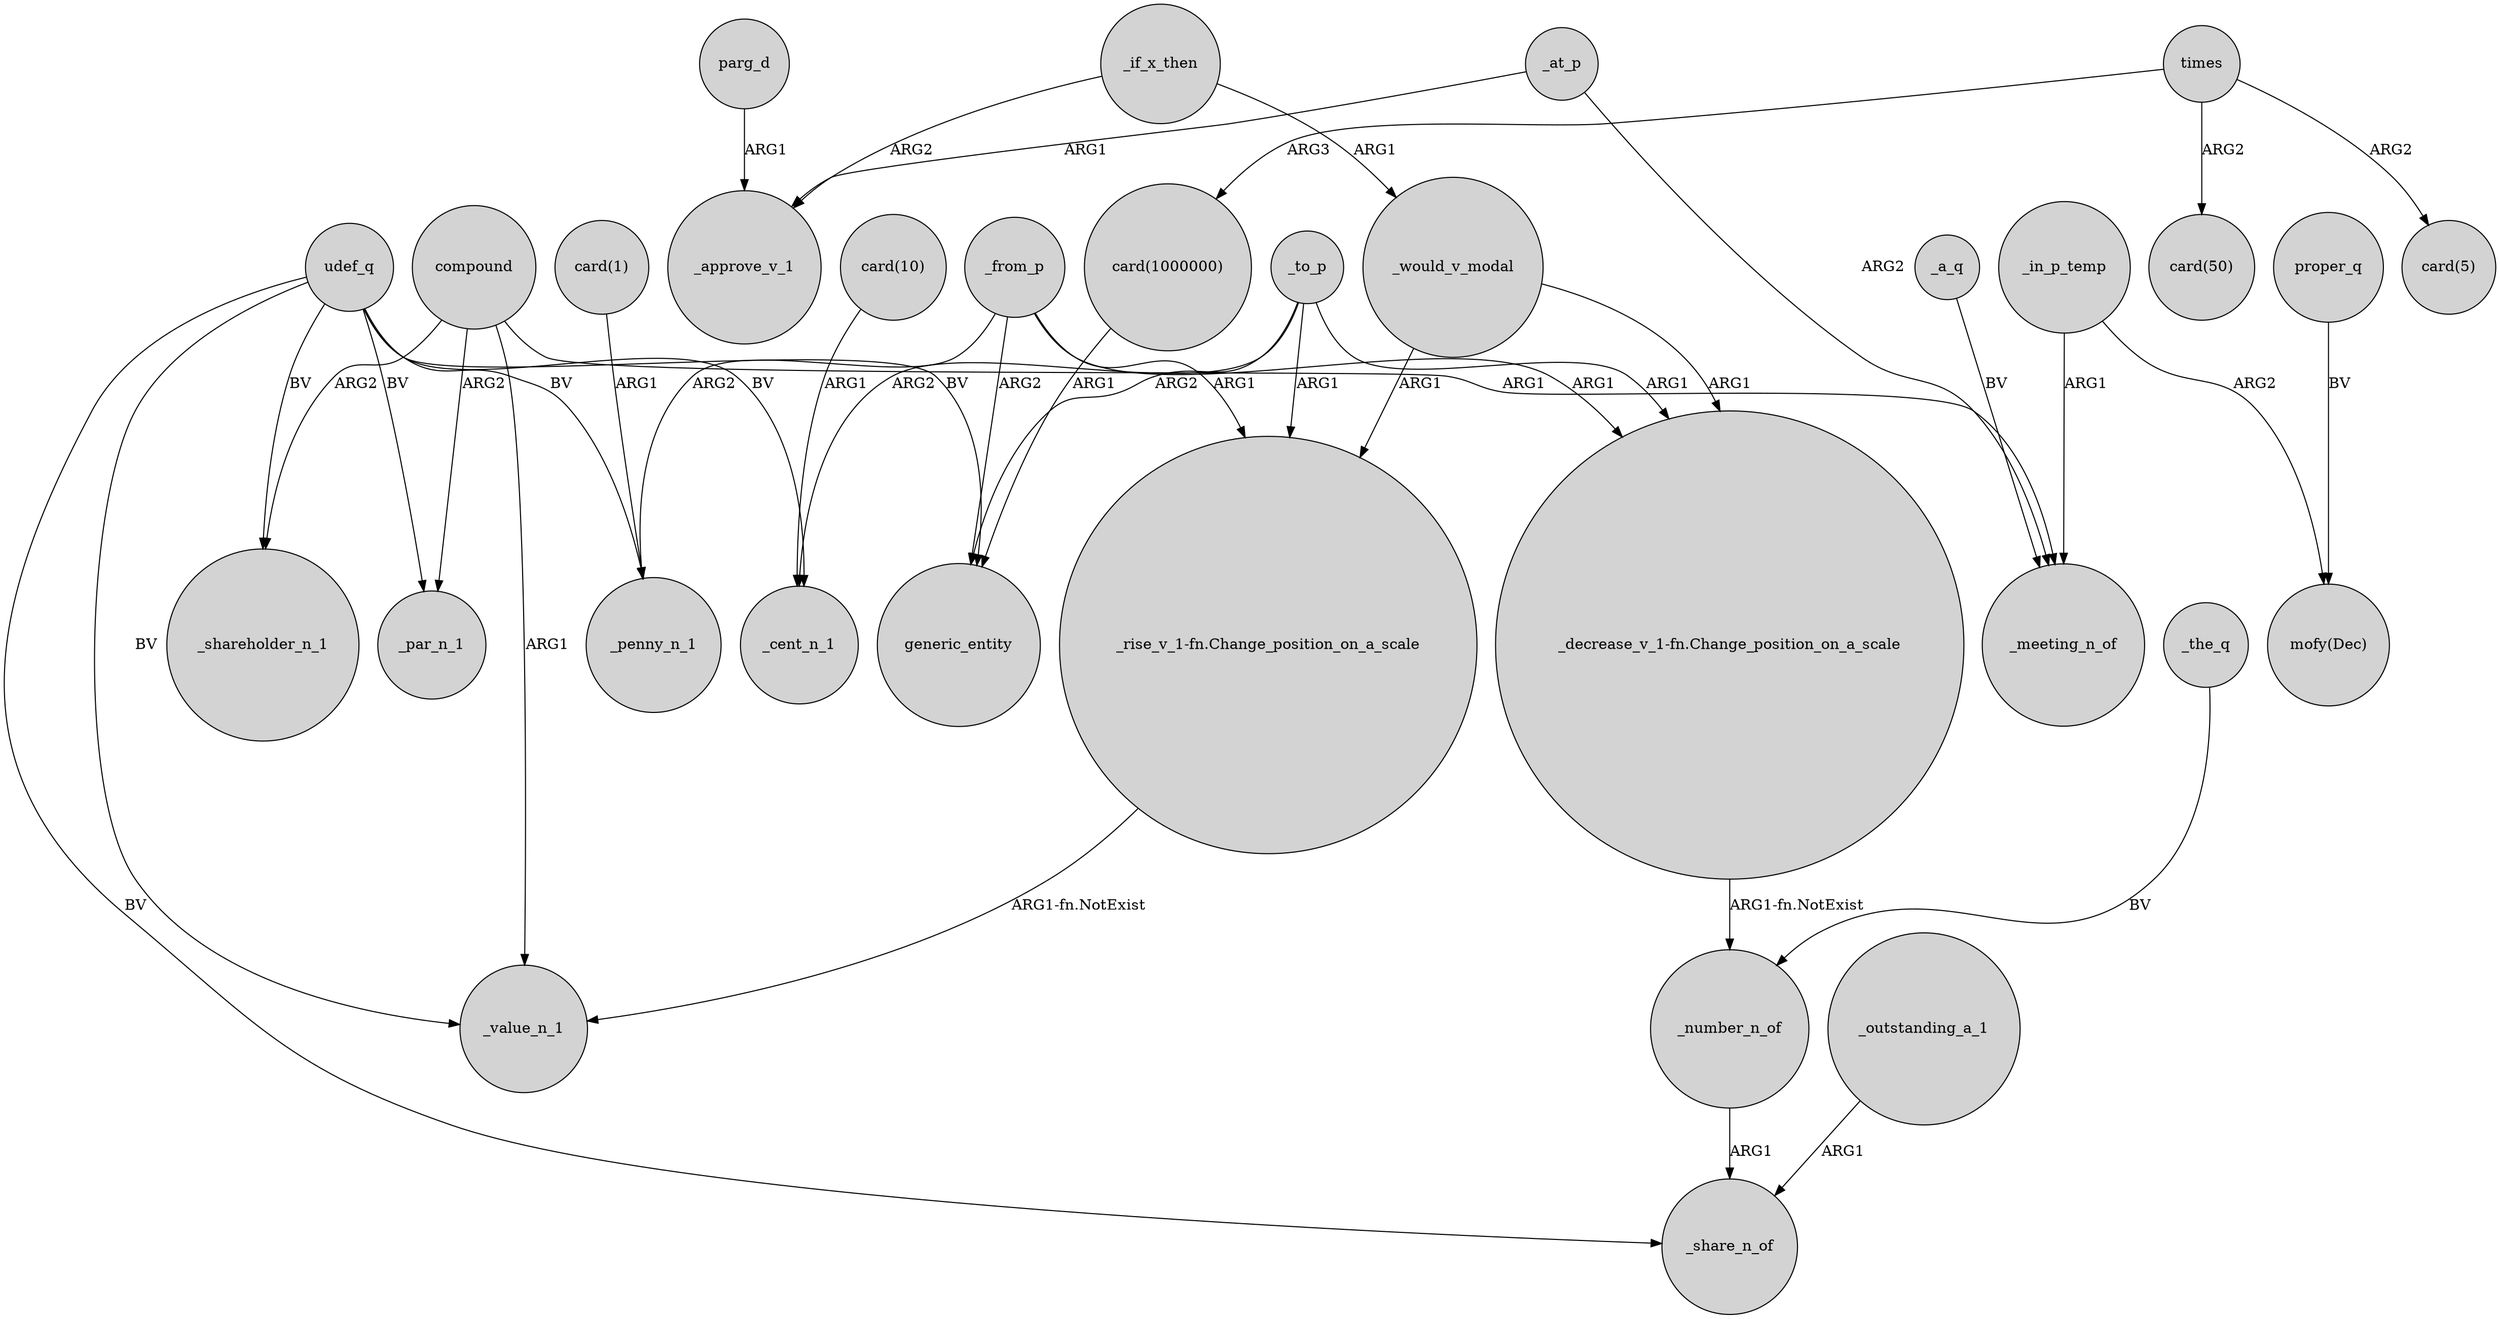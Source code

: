 digraph {
	node [shape=circle style=filled]
	"card(1000000)" -> generic_entity [label=ARG1]
	times -> "card(5)" [label=ARG2]
	times -> "card(50)" [label=ARG2]
	udef_q -> _par_n_1 [label=BV]
	udef_q -> generic_entity [label=BV]
	_if_x_then -> _approve_v_1 [label=ARG2]
	compound -> _shareholder_n_1 [label=ARG2]
	"_rise_v_1-fn.Change_position_on_a_scale" -> _value_n_1 [label="ARG1-fn.NotExist"]
	proper_q -> "mofy(Dec)" [label=BV]
	_from_p -> _penny_n_1 [label=ARG2]
	_the_q -> _number_n_of [label=BV]
	_in_p_temp -> "mofy(Dec)" [label=ARG2]
	_in_p_temp -> _meeting_n_of [label=ARG1]
	_from_p -> generic_entity [label=ARG2]
	"card(10)" -> _cent_n_1 [label=ARG1]
	udef_q -> _shareholder_n_1 [label=BV]
	_a_q -> _meeting_n_of [label=BV]
	parg_d -> _approve_v_1 [label=ARG1]
	udef_q -> _cent_n_1 [label=BV]
	_outstanding_a_1 -> _share_n_of [label=ARG1]
	_to_p -> generic_entity [label=ARG2]
	"card(1)" -> _penny_n_1 [label=ARG1]
	compound -> _meeting_n_of [label=ARG1]
	_to_p -> "_decrease_v_1-fn.Change_position_on_a_scale" [label=ARG1]
	_at_p -> _meeting_n_of [label=ARG2]
	compound -> _par_n_1 [label=ARG2]
	_from_p -> "_decrease_v_1-fn.Change_position_on_a_scale" [label=ARG1]
	_would_v_modal -> "_decrease_v_1-fn.Change_position_on_a_scale" [label=ARG1]
	times -> "card(1000000)" [label=ARG3]
	_to_p -> _cent_n_1 [label=ARG2]
	udef_q -> _share_n_of [label=BV]
	udef_q -> _value_n_1 [label=BV]
	_if_x_then -> _would_v_modal [label=ARG1]
	udef_q -> _penny_n_1 [label=BV]
	_would_v_modal -> "_rise_v_1-fn.Change_position_on_a_scale" [label=ARG1]
	_at_p -> _approve_v_1 [label=ARG1]
	_to_p -> "_rise_v_1-fn.Change_position_on_a_scale" [label=ARG1]
	compound -> _value_n_1 [label=ARG1]
	_number_n_of -> _share_n_of [label=ARG1]
	_from_p -> "_rise_v_1-fn.Change_position_on_a_scale" [label=ARG1]
	"_decrease_v_1-fn.Change_position_on_a_scale" -> _number_n_of [label="ARG1-fn.NotExist"]
}
